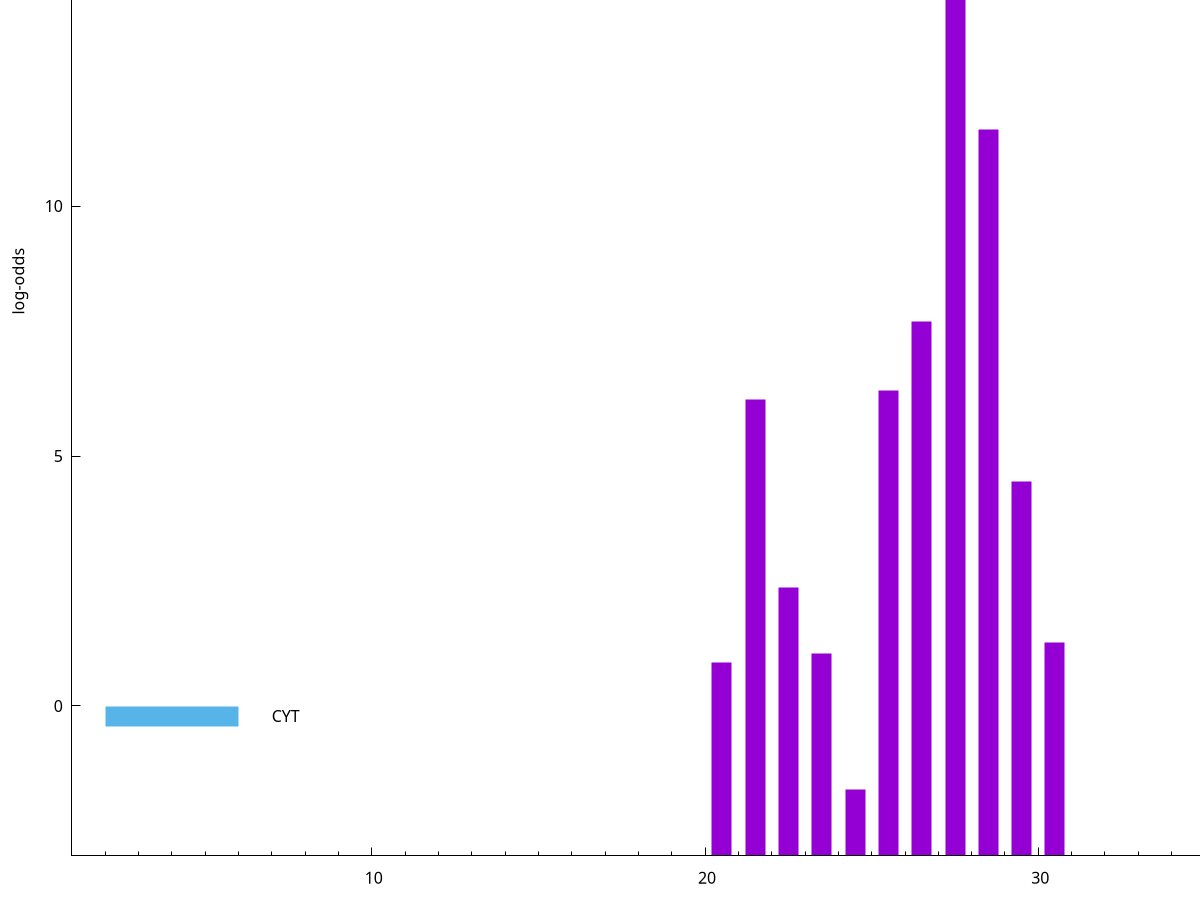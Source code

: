 set title "LipoP predictions for SRR5666568.gff"
set size 2., 1.4
set xrange [1:70] 
set mxtics 10
set yrange [-3:20]
set y2range [0:23]
set ylabel "log-odds"
set term postscript eps color solid "Helvetica" 30
set output "SRR5666568.gff610.eps"
set arrow from 2,17.2907 to 6,17.2907 nohead lt 1 lw 20
set label "SpI" at 7,17.2907
set arrow from 2,-0.200913 to 6,-0.200913 nohead lt 3 lw 20
set label "CYT" at 7,-0.200913
set arrow from 2,17.2907 to 6,17.2907 nohead lt 1 lw 20
set label "SpI" at 7,17.2907
# NOTE: The scores below are the log-odds scores with the threshold
# NOTE: subtracted (a hack to make gnuplot make the histogram all
# NOTE: look nice).
plot "-" axes x1y2 title "" with impulses lt 1 lw 20
27.500000 20.260400
28.500000 14.523700
26.500000 10.691010
25.500000 9.318900
21.500000 9.128670
29.500000 7.488230
22.500000 5.360460
30.500000 4.262500
23.500000 4.050590
20.500000 3.863151
24.500000 1.318860
36.500000 0.403240
e
exit

